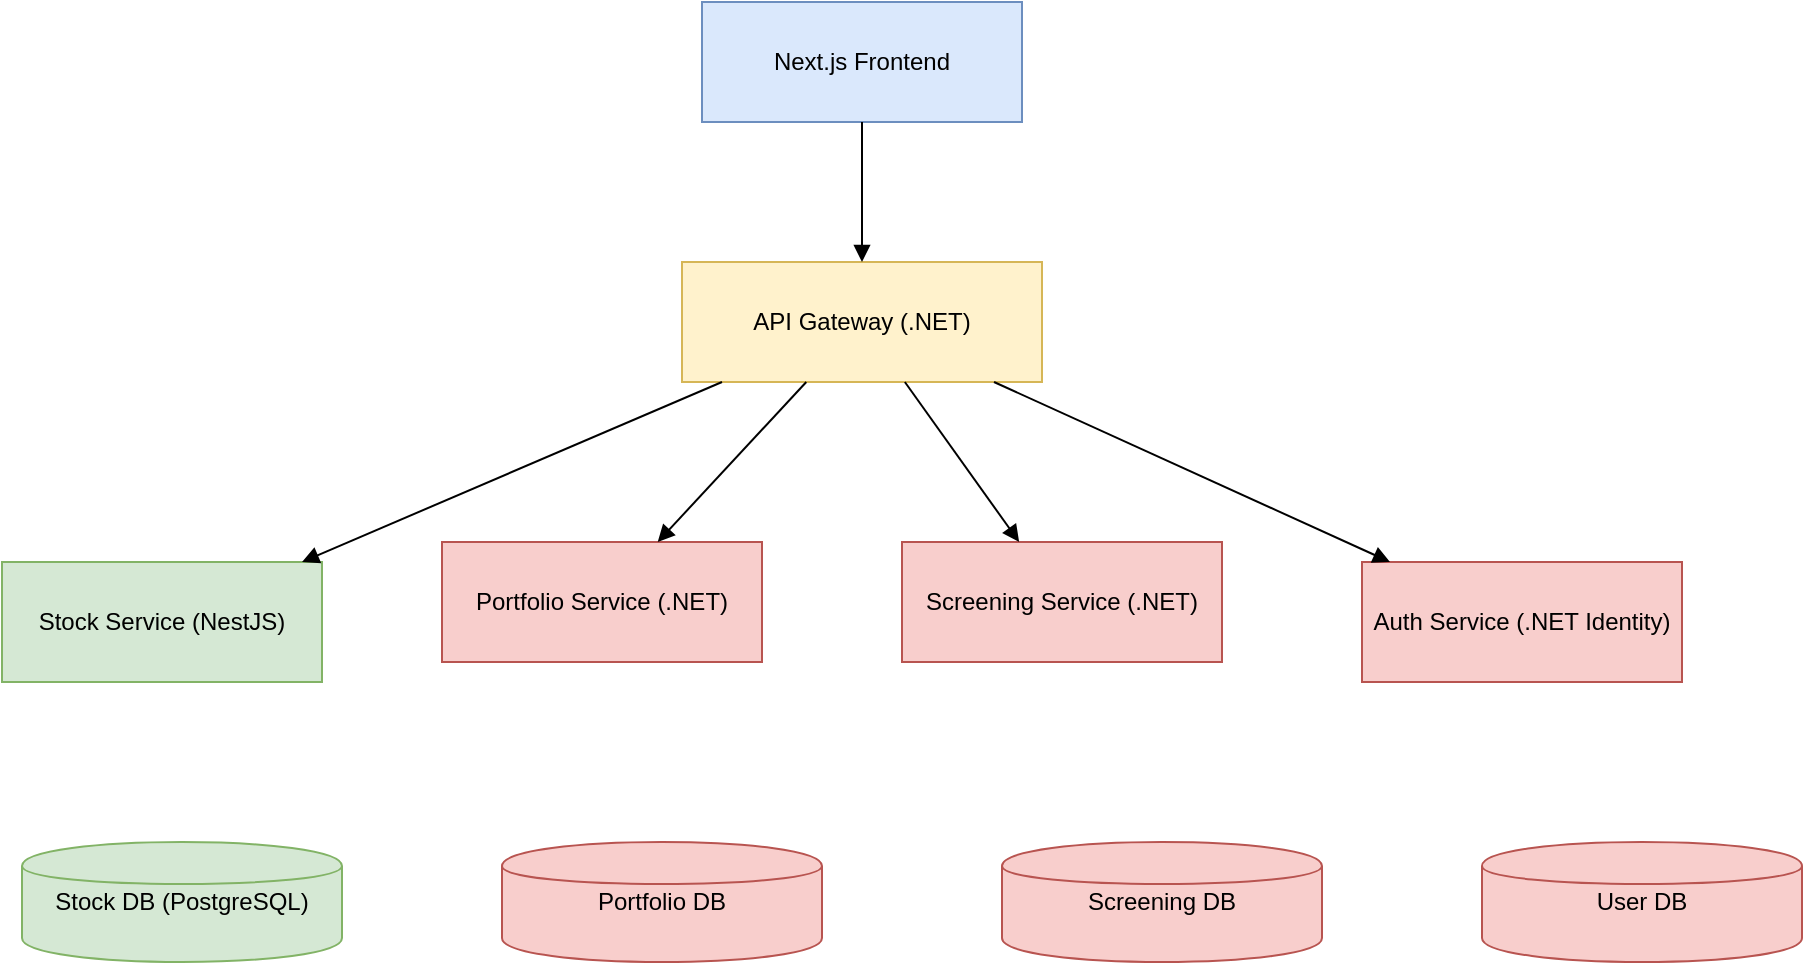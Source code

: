 <mxfile version="27.1.1">
  <diagram name="Fintech Microservices" id="Pd5c1q-l97_yCdfVmLI4">
    <mxGraphModel dx="1426" dy="800" grid="1" gridSize="10" guides="1" tooltips="1" connect="1" arrows="1" fold="1" page="1" pageScale="1" pageWidth="827" pageHeight="1169" math="0" shadow="0">
      <root>
        <mxCell id="0" />
        <mxCell id="1" parent="0" />
        <mxCell id="Q8eiOcfSKTH4gTMU-A-O-1" value="Next.js Frontend" style="shape=rectangle;whiteSpace=wrap;html=1;fillColor=#dae8fc;strokeColor=#6c8ebf;" vertex="1" parent="1">
          <mxGeometry x="400" y="20" width="160" height="60" as="geometry" />
        </mxCell>
        <mxCell id="Q8eiOcfSKTH4gTMU-A-O-2" value="API Gateway (.NET)" style="shape=rectangle;whiteSpace=wrap;html=1;fillColor=#fff2cc;strokeColor=#d6b656;" vertex="1" parent="1">
          <mxGeometry x="390" y="150" width="180" height="60" as="geometry" />
        </mxCell>
        <mxCell id="Q8eiOcfSKTH4gTMU-A-O-3" value="Stock Service (NestJS)" style="shape=rectangle;whiteSpace=wrap;html=1;fillColor=#d5e8d4;strokeColor=#82b366;" vertex="1" parent="1">
          <mxGeometry x="50" y="300" width="160" height="60" as="geometry" />
        </mxCell>
        <mxCell id="Q8eiOcfSKTH4gTMU-A-O-4" value="Portfolio Service (.NET)" style="shape=rectangle;whiteSpace=wrap;html=1;fillColor=#f8cecc;strokeColor=#b85450;" vertex="1" parent="1">
          <mxGeometry x="270" y="290" width="160" height="60" as="geometry" />
        </mxCell>
        <mxCell id="Q8eiOcfSKTH4gTMU-A-O-5" value="Screening Service (.NET)" style="shape=rectangle;whiteSpace=wrap;html=1;fillColor=#f8cecc;strokeColor=#b85450;" vertex="1" parent="1">
          <mxGeometry x="500" y="290" width="160" height="60" as="geometry" />
        </mxCell>
        <mxCell id="Q8eiOcfSKTH4gTMU-A-O-6" value="Auth Service (.NET Identity)" style="shape=rectangle;whiteSpace=wrap;html=1;fillColor=#f8cecc;strokeColor=#b85450;" vertex="1" parent="1">
          <mxGeometry x="730" y="300" width="160" height="60" as="geometry" />
        </mxCell>
        <mxCell id="Q8eiOcfSKTH4gTMU-A-O-7" value="Stock DB (PostgreSQL)" style="shape=cylinder;whiteSpace=wrap;html=1;fillColor=#d5e8d4;strokeColor=#82b366;" vertex="1" parent="1">
          <mxGeometry x="60" y="440" width="160" height="60" as="geometry" />
        </mxCell>
        <mxCell id="Q8eiOcfSKTH4gTMU-A-O-8" value="Portfolio DB" style="shape=cylinder;whiteSpace=wrap;html=1;fillColor=#f8cecc;strokeColor=#b85450;" vertex="1" parent="1">
          <mxGeometry x="300" y="440" width="160" height="60" as="geometry" />
        </mxCell>
        <mxCell id="Q8eiOcfSKTH4gTMU-A-O-9" value="Screening DB" style="shape=cylinder;whiteSpace=wrap;html=1;fillColor=#f8cecc;strokeColor=#b85450;" vertex="1" parent="1">
          <mxGeometry x="550" y="440" width="160" height="60" as="geometry" />
        </mxCell>
        <mxCell id="Q8eiOcfSKTH4gTMU-A-O-10" value="User DB" style="shape=cylinder;whiteSpace=wrap;html=1;fillColor=#f8cecc;strokeColor=#b85450;" vertex="1" parent="1">
          <mxGeometry x="790" y="440" width="160" height="60" as="geometry" />
        </mxCell>
        <mxCell id="Q8eiOcfSKTH4gTMU-A-O-11" style="endArrow=block;html=1;" edge="1" parent="1" source="Q8eiOcfSKTH4gTMU-A-O-1" target="Q8eiOcfSKTH4gTMU-A-O-2">
          <mxGeometry relative="1" as="geometry" />
        </mxCell>
        <mxCell id="Q8eiOcfSKTH4gTMU-A-O-12" style="endArrow=block;html=1;" edge="1" parent="1" source="Q8eiOcfSKTH4gTMU-A-O-2" target="Q8eiOcfSKTH4gTMU-A-O-3">
          <mxGeometry relative="1" as="geometry" />
        </mxCell>
        <mxCell id="Q8eiOcfSKTH4gTMU-A-O-13" style="endArrow=block;html=1;" edge="1" parent="1" source="Q8eiOcfSKTH4gTMU-A-O-2" target="Q8eiOcfSKTH4gTMU-A-O-4">
          <mxGeometry relative="1" as="geometry" />
        </mxCell>
        <mxCell id="Q8eiOcfSKTH4gTMU-A-O-14" style="endArrow=block;html=1;" edge="1" parent="1" source="Q8eiOcfSKTH4gTMU-A-O-2" target="Q8eiOcfSKTH4gTMU-A-O-5">
          <mxGeometry relative="1" as="geometry" />
        </mxCell>
        <mxCell id="Q8eiOcfSKTH4gTMU-A-O-15" style="endArrow=block;html=1;" edge="1" parent="1" source="Q8eiOcfSKTH4gTMU-A-O-2" target="Q8eiOcfSKTH4gTMU-A-O-6">
          <mxGeometry relative="1" as="geometry" />
        </mxCell>
      </root>
    </mxGraphModel>
  </diagram>
</mxfile>
